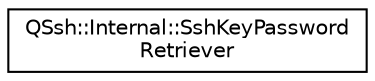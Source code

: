 digraph "Graphical Class Hierarchy"
{
  edge [fontname="Helvetica",fontsize="10",labelfontname="Helvetica",labelfontsize="10"];
  node [fontname="Helvetica",fontsize="10",shape=record];
  rankdir="LR";
  Node0 [label="QSsh::Internal::SshKeyPassword\lRetriever",height=0.2,width=0.4,color="black", fillcolor="white", style="filled",URL="$class_q_ssh_1_1_internal_1_1_ssh_key_password_retriever.html"];
}
